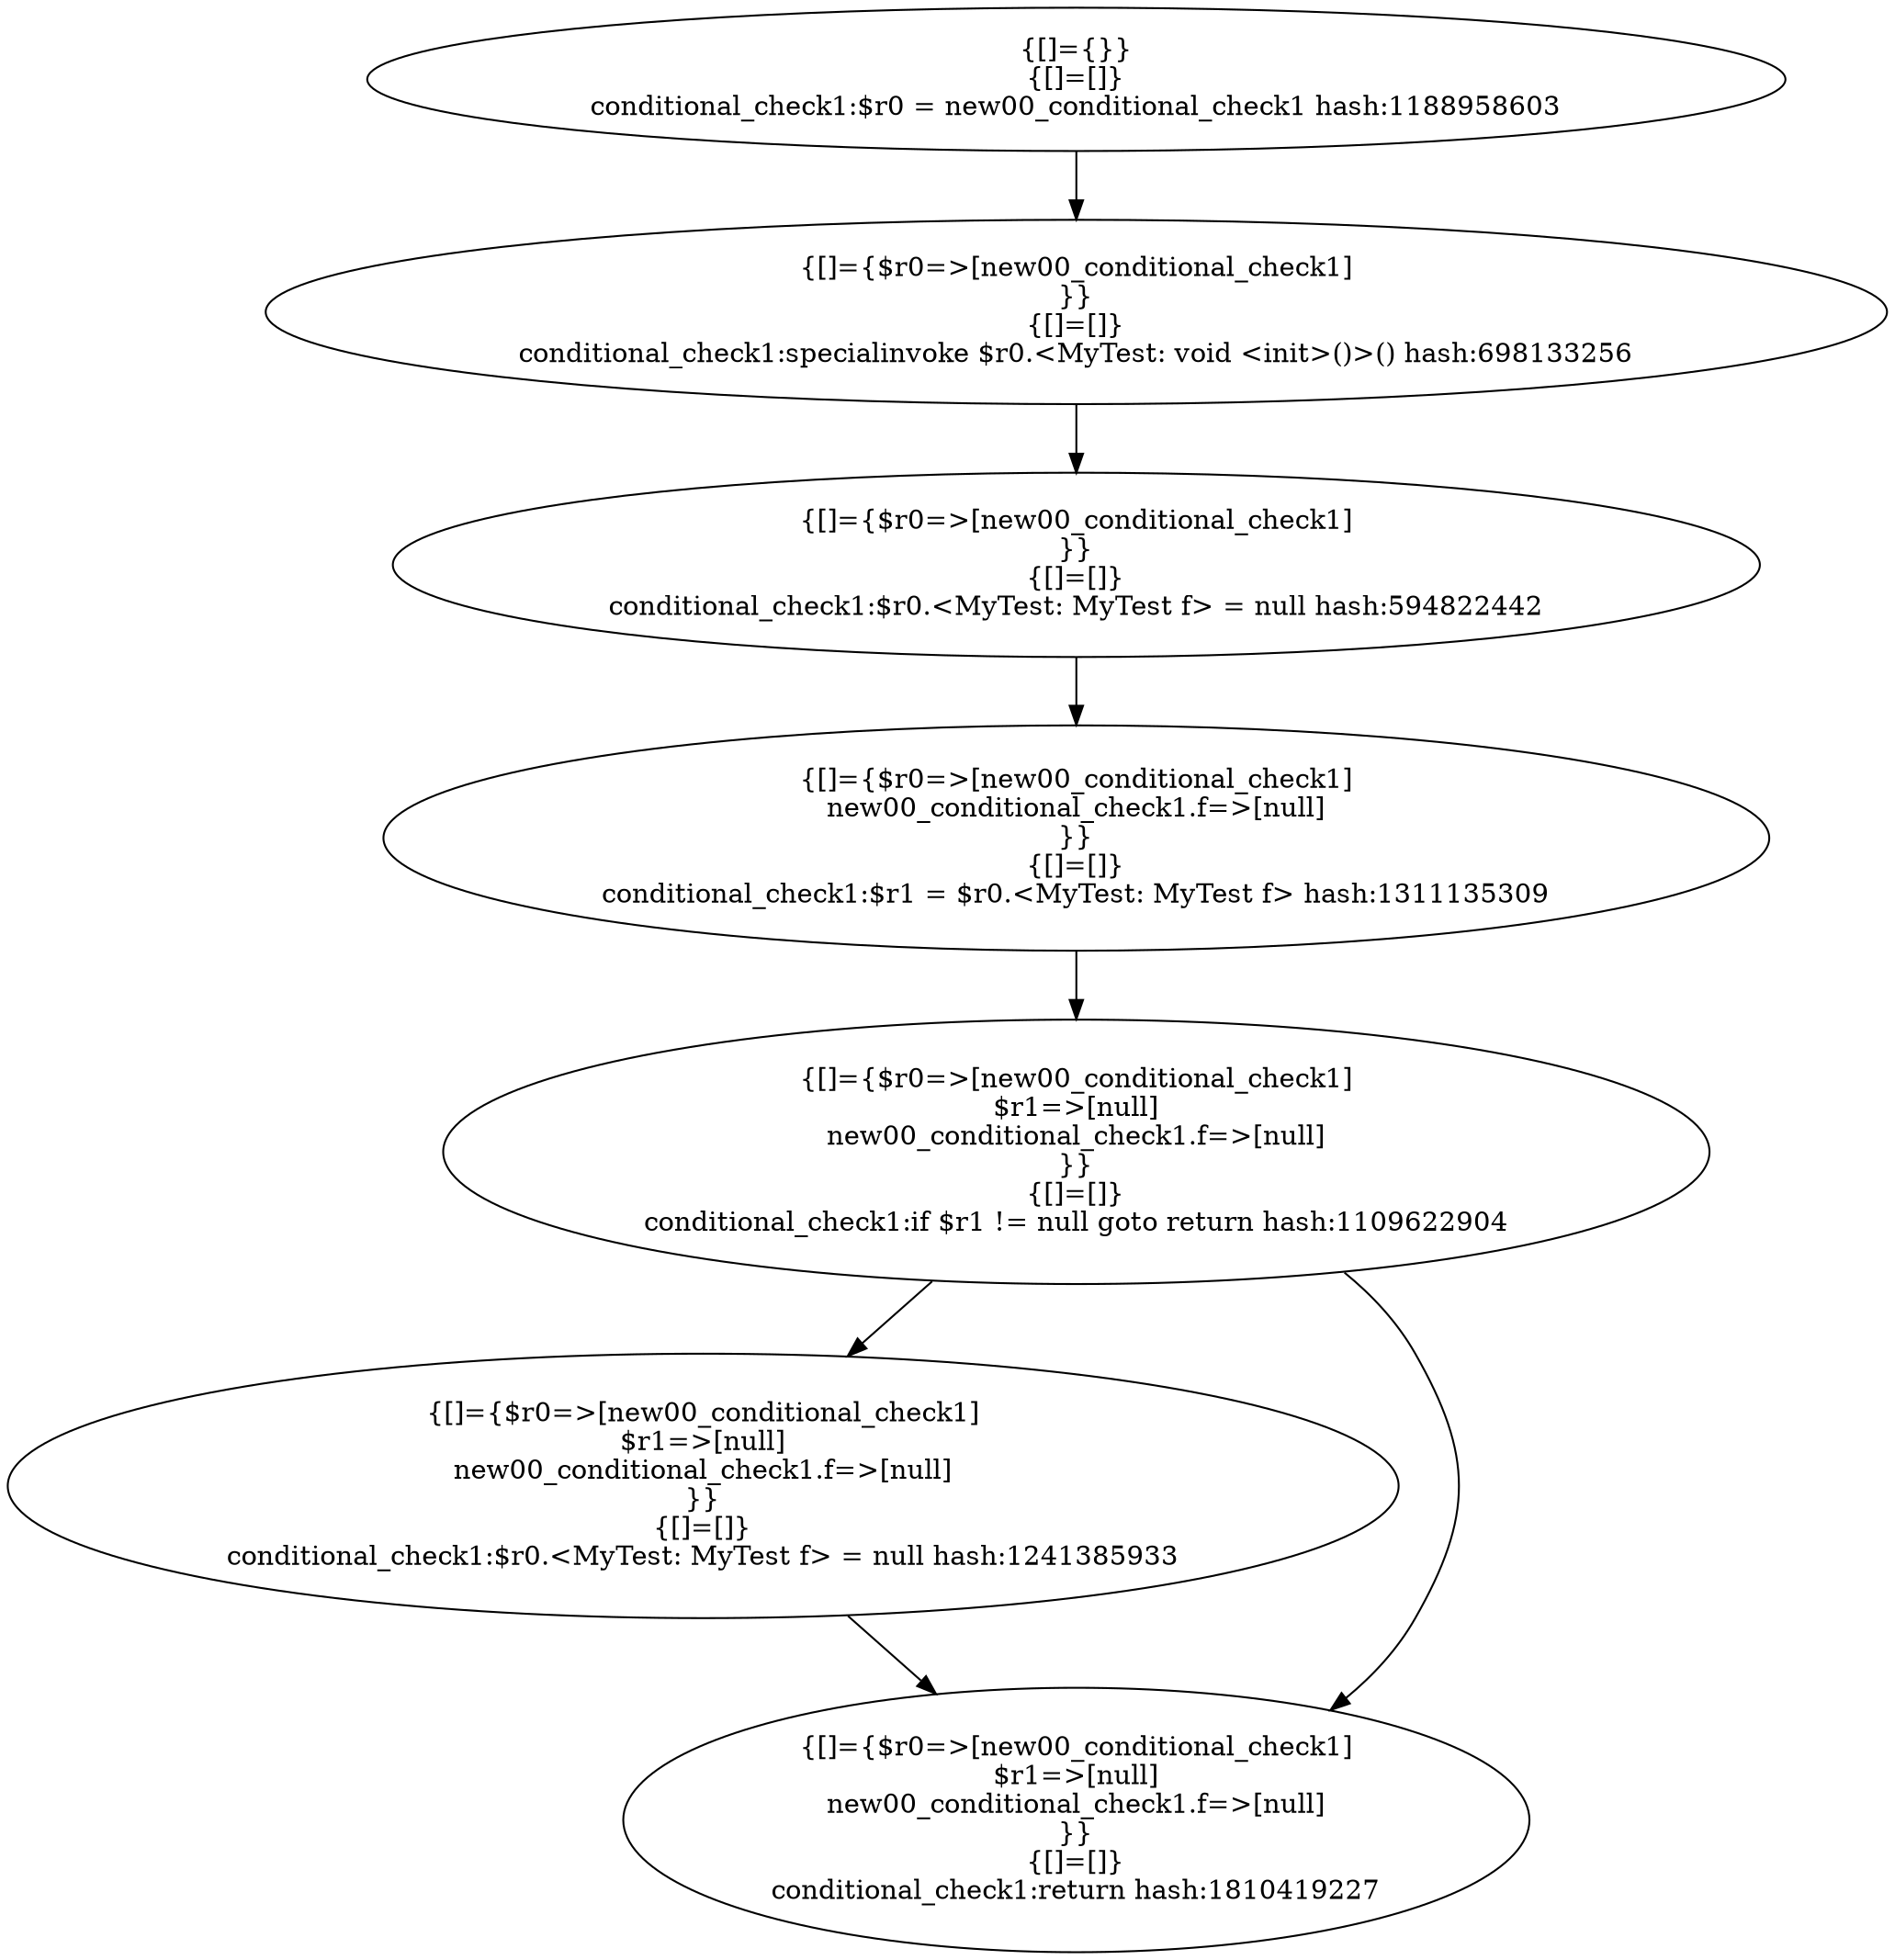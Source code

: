 digraph "./target2-mine/MyTest.conditional_check1" {
    "{[]={}}
{[]=[]}
conditional_check1:$r0 = new00_conditional_check1 hash:1188958603";
    "{[]={$r0=>[new00_conditional_check1]
}}
{[]=[]}
conditional_check1:specialinvoke $r0.<MyTest: void <init>()>() hash:698133256";
    "{[]={$r0=>[new00_conditional_check1]
}}
{[]=[]}
conditional_check1:$r0.<MyTest: MyTest f> = null hash:594822442";
    "{[]={$r0=>[new00_conditional_check1]
new00_conditional_check1.f=>[null]
}}
{[]=[]}
conditional_check1:$r1 = $r0.<MyTest: MyTest f> hash:1311135309";
    "{[]={$r0=>[new00_conditional_check1]
$r1=>[null]
new00_conditional_check1.f=>[null]
}}
{[]=[]}
conditional_check1:if $r1 != null goto return hash:1109622904";
    "{[]={$r0=>[new00_conditional_check1]
$r1=>[null]
new00_conditional_check1.f=>[null]
}}
{[]=[]}
conditional_check1:$r0.<MyTest: MyTest f> = null hash:1241385933";
    "{[]={$r0=>[new00_conditional_check1]
$r1=>[null]
new00_conditional_check1.f=>[null]
}}
{[]=[]}
conditional_check1:return hash:1810419227";
    "{[]={}}
{[]=[]}
conditional_check1:$r0 = new00_conditional_check1 hash:1188958603"->"{[]={$r0=>[new00_conditional_check1]
}}
{[]=[]}
conditional_check1:specialinvoke $r0.<MyTest: void <init>()>() hash:698133256";
    "{[]={$r0=>[new00_conditional_check1]
}}
{[]=[]}
conditional_check1:specialinvoke $r0.<MyTest: void <init>()>() hash:698133256"->"{[]={$r0=>[new00_conditional_check1]
}}
{[]=[]}
conditional_check1:$r0.<MyTest: MyTest f> = null hash:594822442";
    "{[]={$r0=>[new00_conditional_check1]
}}
{[]=[]}
conditional_check1:$r0.<MyTest: MyTest f> = null hash:594822442"->"{[]={$r0=>[new00_conditional_check1]
new00_conditional_check1.f=>[null]
}}
{[]=[]}
conditional_check1:$r1 = $r0.<MyTest: MyTest f> hash:1311135309";
    "{[]={$r0=>[new00_conditional_check1]
new00_conditional_check1.f=>[null]
}}
{[]=[]}
conditional_check1:$r1 = $r0.<MyTest: MyTest f> hash:1311135309"->"{[]={$r0=>[new00_conditional_check1]
$r1=>[null]
new00_conditional_check1.f=>[null]
}}
{[]=[]}
conditional_check1:if $r1 != null goto return hash:1109622904";
    "{[]={$r0=>[new00_conditional_check1]
$r1=>[null]
new00_conditional_check1.f=>[null]
}}
{[]=[]}
conditional_check1:if $r1 != null goto return hash:1109622904"->"{[]={$r0=>[new00_conditional_check1]
$r1=>[null]
new00_conditional_check1.f=>[null]
}}
{[]=[]}
conditional_check1:$r0.<MyTest: MyTest f> = null hash:1241385933";
    "{[]={$r0=>[new00_conditional_check1]
$r1=>[null]
new00_conditional_check1.f=>[null]
}}
{[]=[]}
conditional_check1:if $r1 != null goto return hash:1109622904"->"{[]={$r0=>[new00_conditional_check1]
$r1=>[null]
new00_conditional_check1.f=>[null]
}}
{[]=[]}
conditional_check1:return hash:1810419227";
    "{[]={$r0=>[new00_conditional_check1]
$r1=>[null]
new00_conditional_check1.f=>[null]
}}
{[]=[]}
conditional_check1:$r0.<MyTest: MyTest f> = null hash:1241385933"->"{[]={$r0=>[new00_conditional_check1]
$r1=>[null]
new00_conditional_check1.f=>[null]
}}
{[]=[]}
conditional_check1:return hash:1810419227";
}
